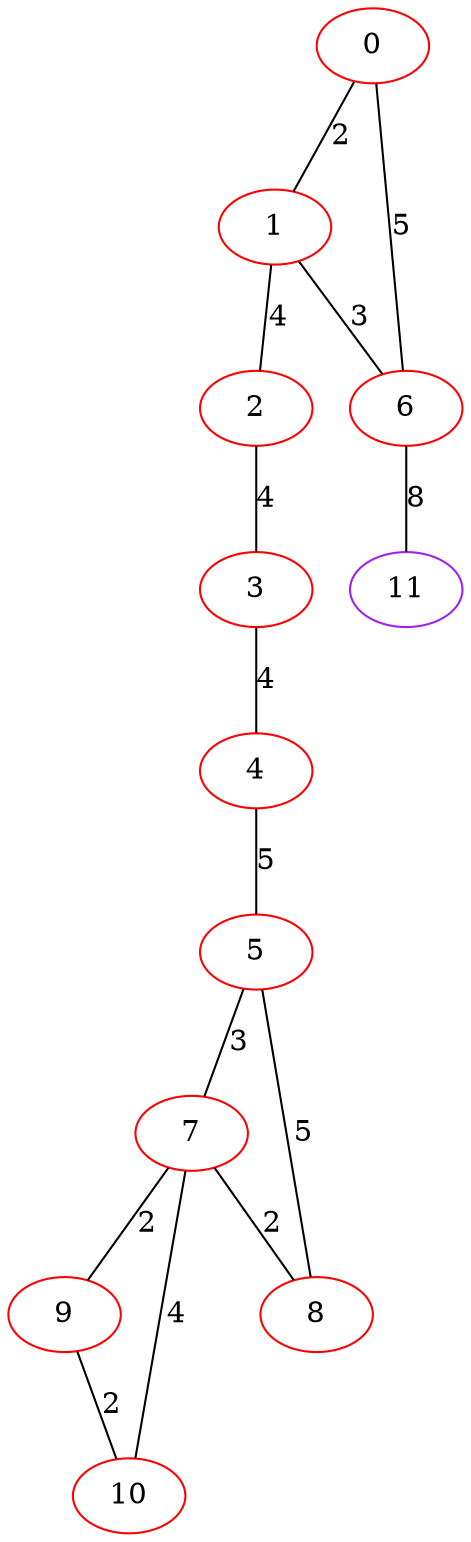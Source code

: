graph "" {
0 [color=red, weight=1];
1 [color=red, weight=1];
2 [color=red, weight=1];
3 [color=red, weight=1];
4 [color=red, weight=1];
5 [color=red, weight=1];
6 [color=red, weight=1];
7 [color=red, weight=1];
8 [color=red, weight=1];
9 [color=red, weight=1];
10 [color=red, weight=1];
11 [color=purple, weight=4];
0 -- 1  [key=0, label=2];
0 -- 6  [key=0, label=5];
1 -- 2  [key=0, label=4];
1 -- 6  [key=0, label=3];
2 -- 3  [key=0, label=4];
3 -- 4  [key=0, label=4];
4 -- 5  [key=0, label=5];
5 -- 8  [key=0, label=5];
5 -- 7  [key=0, label=3];
6 -- 11  [key=0, label=8];
7 -- 8  [key=0, label=2];
7 -- 9  [key=0, label=2];
7 -- 10  [key=0, label=4];
9 -- 10  [key=0, label=2];
}
